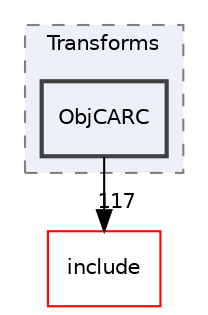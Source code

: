 digraph "lib/Transforms/ObjCARC"
{
 // LATEX_PDF_SIZE
  bgcolor="transparent";
  edge [fontname="Helvetica",fontsize="10",labelfontname="Helvetica",labelfontsize="10"];
  node [fontname="Helvetica",fontsize="10",shape="box"];
  compound=true
  subgraph clusterdir_a72932e0778af28115095468f6286ff8 {
    graph [ bgcolor="#edf0f7", pencolor="grey50", style="filled,dashed,", label="Transforms", fontname="Helvetica", fontsize="10", URL="dir_a72932e0778af28115095468f6286ff8.html"]
  dir_296957ed9f72a005efdf3fbc578416d5 [label="ObjCARC", style="filled,bold,", fillcolor="#edf0f7", color="grey25", URL="dir_296957ed9f72a005efdf3fbc578416d5.html"];
  }
  dir_d44c64559bbebec7f509842c48db8b23 [label="include", style="", fillcolor="#edf0f7", color="red", URL="dir_d44c64559bbebec7f509842c48db8b23.html"];
  dir_296957ed9f72a005efdf3fbc578416d5->dir_d44c64559bbebec7f509842c48db8b23 [headlabel="117", labeldistance=1.5 headhref="dir_000150_000082.html"];
}
